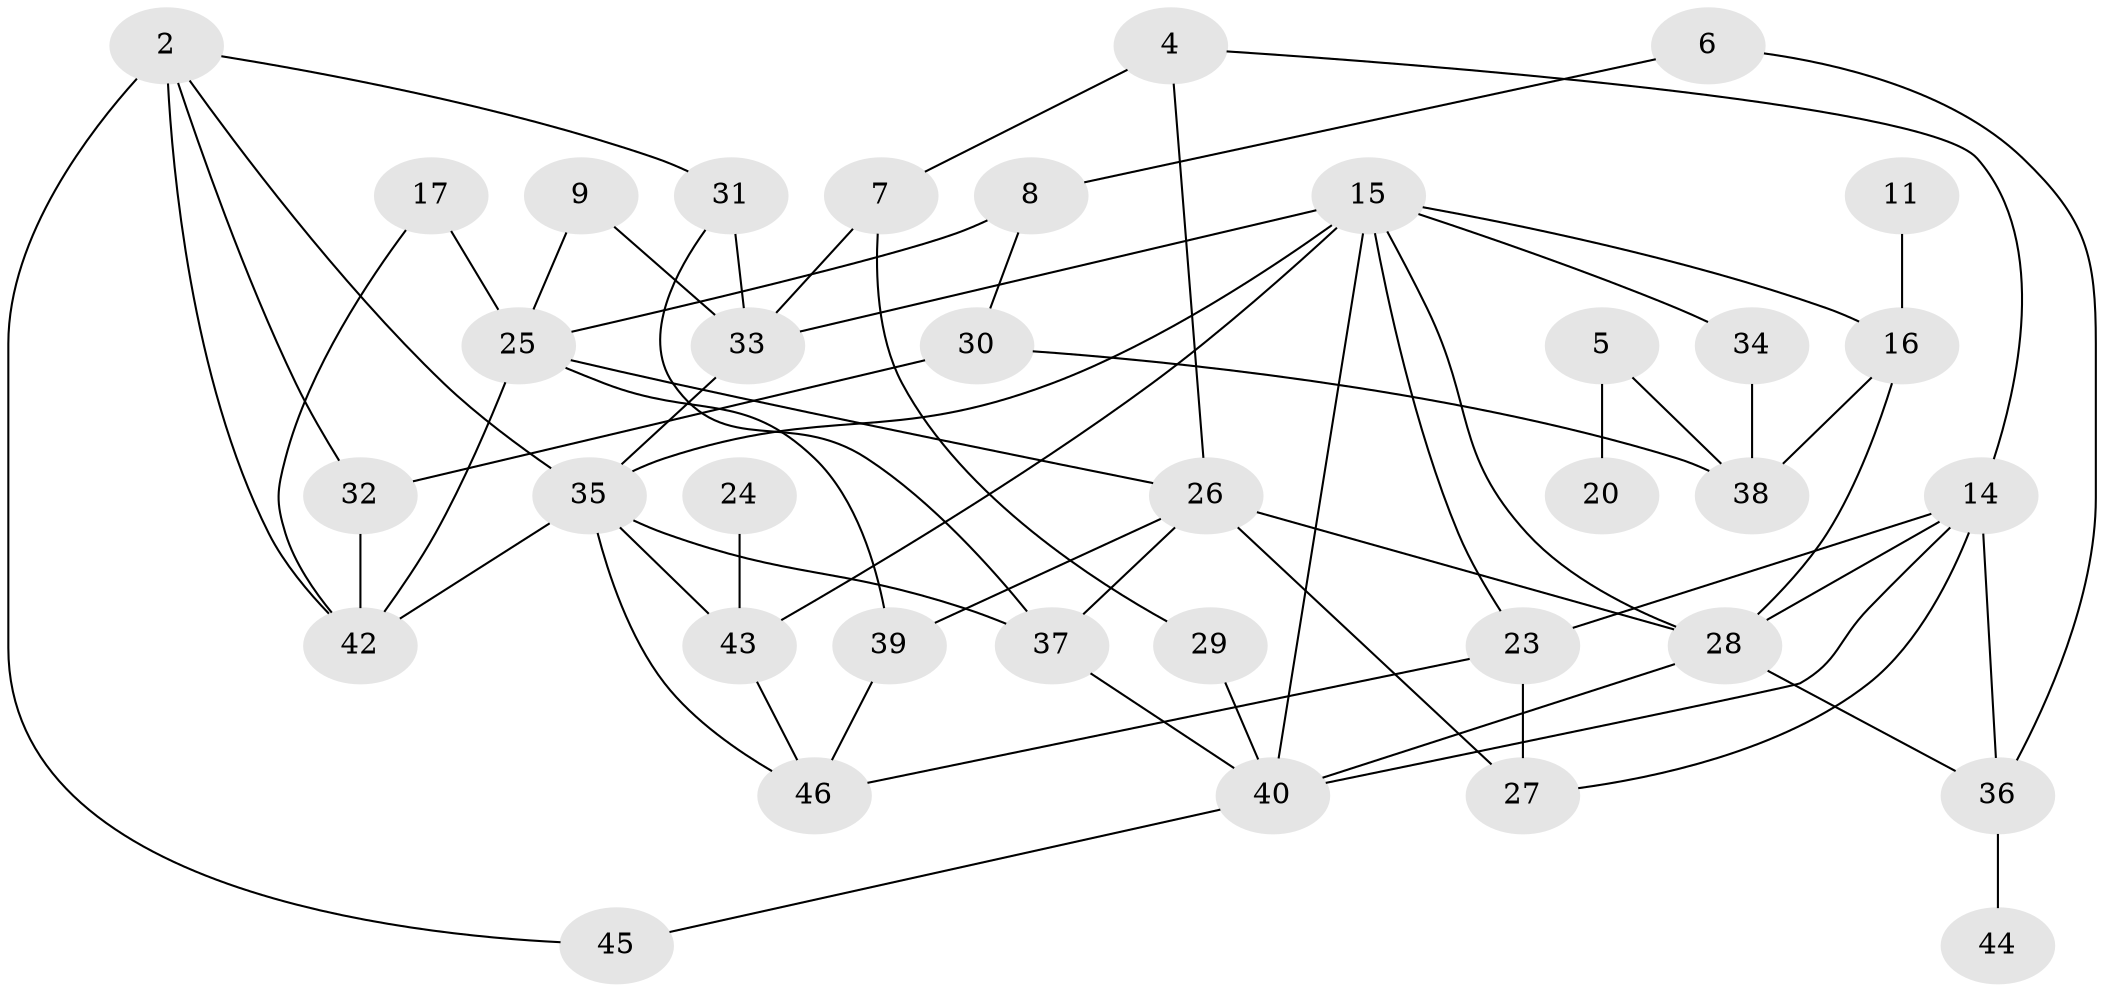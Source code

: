 // original degree distribution, {0: 0.09782608695652174, 1: 0.16304347826086957, 3: 0.16304347826086957, 2: 0.31521739130434784, 5: 0.07608695652173914, 4: 0.15217391304347827, 6: 0.021739130434782608, 9: 0.010869565217391304}
// Generated by graph-tools (version 1.1) at 2025/00/03/09/25 03:00:46]
// undirected, 36 vertices, 65 edges
graph export_dot {
graph [start="1"]
  node [color=gray90,style=filled];
  2;
  4;
  5;
  6;
  7;
  8;
  9;
  11;
  14;
  15;
  16;
  17;
  20;
  23;
  24;
  25;
  26;
  27;
  28;
  29;
  30;
  31;
  32;
  33;
  34;
  35;
  36;
  37;
  38;
  39;
  40;
  42;
  43;
  44;
  45;
  46;
  2 -- 31 [weight=1.0];
  2 -- 32 [weight=1.0];
  2 -- 35 [weight=1.0];
  2 -- 42 [weight=1.0];
  2 -- 45 [weight=1.0];
  4 -- 7 [weight=1.0];
  4 -- 14 [weight=1.0];
  4 -- 26 [weight=1.0];
  5 -- 20 [weight=1.0];
  5 -- 38 [weight=1.0];
  6 -- 8 [weight=1.0];
  6 -- 36 [weight=1.0];
  7 -- 29 [weight=1.0];
  7 -- 33 [weight=1.0];
  8 -- 25 [weight=1.0];
  8 -- 30 [weight=1.0];
  9 -- 25 [weight=1.0];
  9 -- 33 [weight=1.0];
  11 -- 16 [weight=1.0];
  14 -- 23 [weight=1.0];
  14 -- 27 [weight=1.0];
  14 -- 28 [weight=1.0];
  14 -- 36 [weight=1.0];
  14 -- 40 [weight=1.0];
  15 -- 16 [weight=1.0];
  15 -- 23 [weight=1.0];
  15 -- 28 [weight=1.0];
  15 -- 33 [weight=1.0];
  15 -- 34 [weight=1.0];
  15 -- 35 [weight=1.0];
  15 -- 40 [weight=1.0];
  15 -- 43 [weight=1.0];
  16 -- 28 [weight=2.0];
  16 -- 38 [weight=1.0];
  17 -- 25 [weight=1.0];
  17 -- 42 [weight=1.0];
  23 -- 27 [weight=1.0];
  23 -- 46 [weight=1.0];
  24 -- 43 [weight=1.0];
  25 -- 26 [weight=3.0];
  25 -- 39 [weight=1.0];
  25 -- 42 [weight=1.0];
  26 -- 27 [weight=1.0];
  26 -- 28 [weight=1.0];
  26 -- 37 [weight=1.0];
  26 -- 39 [weight=1.0];
  28 -- 36 [weight=1.0];
  28 -- 40 [weight=1.0];
  29 -- 40 [weight=1.0];
  30 -- 32 [weight=1.0];
  30 -- 38 [weight=1.0];
  31 -- 33 [weight=1.0];
  31 -- 37 [weight=1.0];
  32 -- 42 [weight=1.0];
  33 -- 35 [weight=1.0];
  34 -- 38 [weight=1.0];
  35 -- 37 [weight=1.0];
  35 -- 42 [weight=1.0];
  35 -- 43 [weight=1.0];
  35 -- 46 [weight=1.0];
  36 -- 44 [weight=1.0];
  37 -- 40 [weight=1.0];
  39 -- 46 [weight=1.0];
  40 -- 45 [weight=1.0];
  43 -- 46 [weight=1.0];
}
